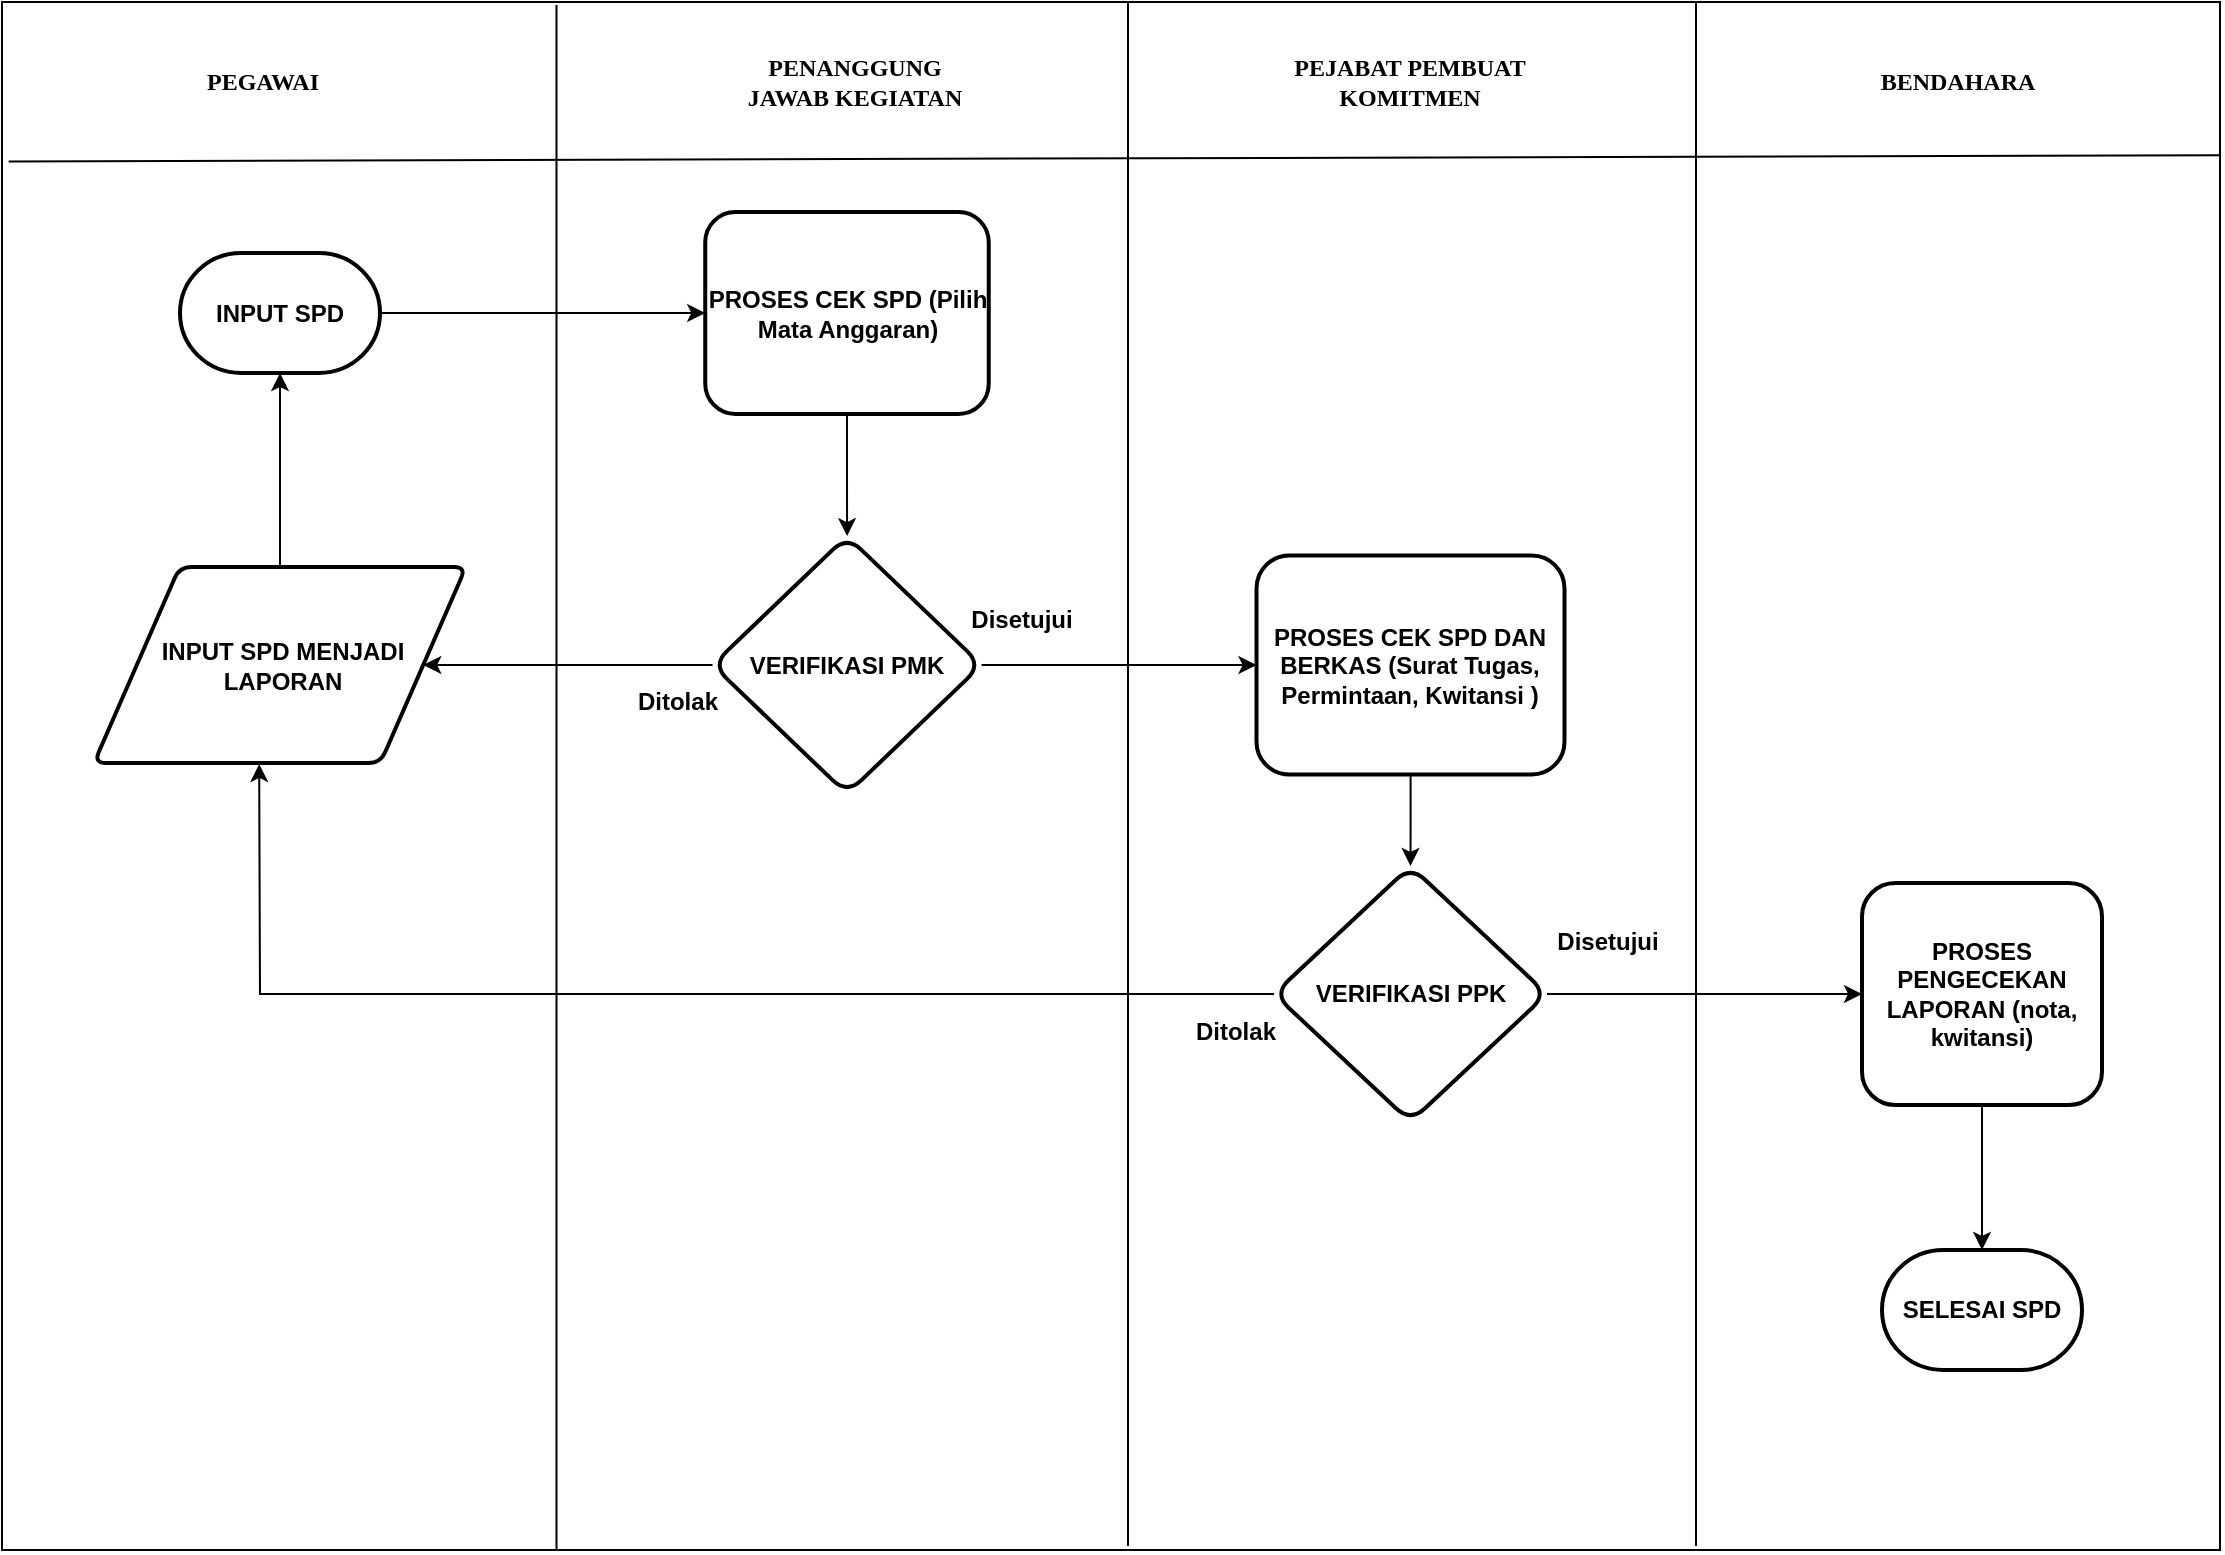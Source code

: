 <mxfile version="21.2.9" type="device">
  <diagram id="KRdZV-zlS1gQ0glnXCDx" name="Page-1">
    <mxGraphModel dx="1819" dy="830" grid="0" gridSize="10" guides="1" tooltips="1" connect="1" arrows="1" fold="1" page="1" pageScale="1" pageWidth="1169" pageHeight="827" math="0" shadow="0">
      <root>
        <mxCell id="0" />
        <mxCell id="1" parent="0" />
        <mxCell id="TLr0zNRV0ygju5akhFK3-17" value="" style="rounded=0;whiteSpace=wrap;html=1;labelBackgroundColor=none;" parent="1" vertex="1">
          <mxGeometry x="-20" y="17" width="1109" height="774" as="geometry" />
        </mxCell>
        <mxCell id="TLr0zNRV0ygju5akhFK3-20" value="PEGAWAI" style="text;html=1;align=center;verticalAlign=middle;whiteSpace=wrap;rounded=0;glass=0;shadow=0;strokeWidth=1;fontStyle=1;fontFamily=Verdana;fontSize=12;" parent="1" vertex="1">
          <mxGeometry x="47" y="32" width="127" height="50" as="geometry" />
        </mxCell>
        <mxCell id="TLr0zNRV0ygju5akhFK3-21" value="PENANGGUNG JAWAB KEGIATAN" style="text;html=1;align=center;verticalAlign=middle;whiteSpace=wrap;rounded=0;glass=0;shadow=0;strokeWidth=1;fontStyle=1;fontFamily=Verdana;fontSize=12;" parent="1" vertex="1">
          <mxGeometry x="342.76" y="32" width="127" height="50" as="geometry" />
        </mxCell>
        <mxCell id="TLr0zNRV0ygju5akhFK3-22" value="PEJABAT PEMBUAT KOMITMEN" style="text;html=1;align=center;verticalAlign=middle;whiteSpace=wrap;rounded=0;glass=0;shadow=0;strokeWidth=1;fontStyle=1;fontFamily=Verdana;fontSize=12;" parent="1" vertex="1">
          <mxGeometry x="590.25" y="32" width="188" height="50" as="geometry" />
        </mxCell>
        <mxCell id="TLr0zNRV0ygju5akhFK3-23" value="BENDAHARA" style="text;html=1;align=center;verticalAlign=middle;whiteSpace=wrap;rounded=0;glass=0;shadow=0;strokeWidth=1;fontStyle=1;fontFamily=Verdana;fontSize=12;" parent="1" vertex="1">
          <mxGeometry x="864" y="32" width="188" height="50" as="geometry" />
        </mxCell>
        <mxCell id="TLr0zNRV0ygju5akhFK3-33" value="" style="edgeStyle=orthogonalEdgeStyle;rounded=0;orthogonalLoop=1;jettySize=auto;html=1;fontColor=#000000;" parent="1" source="TLr0zNRV0ygju5akhFK3-24" target="TLr0zNRV0ygju5akhFK3-32" edge="1">
          <mxGeometry relative="1" as="geometry" />
        </mxCell>
        <mxCell id="TLr0zNRV0ygju5akhFK3-24" value="&lt;b&gt;INPUT SPD&lt;/b&gt;" style="strokeWidth=2;html=1;shape=mxgraph.flowchart.terminator;whiteSpace=wrap;labelBackgroundColor=none;" parent="1" vertex="1">
          <mxGeometry x="69" y="142.5" width="100" height="60" as="geometry" />
        </mxCell>
        <mxCell id="TLr0zNRV0ygju5akhFK3-35" value="" style="edgeStyle=orthogonalEdgeStyle;rounded=0;orthogonalLoop=1;jettySize=auto;html=1;fontColor=#000000;" parent="1" source="TLr0zNRV0ygju5akhFK3-32" target="TLr0zNRV0ygju5akhFK3-34" edge="1">
          <mxGeometry relative="1" as="geometry" />
        </mxCell>
        <mxCell id="TLr0zNRV0ygju5akhFK3-32" value="&lt;b&gt;PROSES CEK SPD (Pilih Mata Anggaran)&lt;/b&gt;" style="rounded=1;whiteSpace=wrap;html=1;strokeWidth=2;" parent="1" vertex="1">
          <mxGeometry x="331.62" y="122" width="141.75" height="101" as="geometry" />
        </mxCell>
        <mxCell id="TLr0zNRV0ygju5akhFK3-37" value="" style="edgeStyle=orthogonalEdgeStyle;rounded=0;orthogonalLoop=1;jettySize=auto;html=1;fontColor=#000000;" parent="1" source="TLr0zNRV0ygju5akhFK3-34" target="TLr0zNRV0ygju5akhFK3-36" edge="1">
          <mxGeometry relative="1" as="geometry" />
        </mxCell>
        <mxCell id="TLr0zNRV0ygju5akhFK3-34" value="&lt;b&gt;VERIFIKASI PMK&lt;/b&gt;" style="rhombus;whiteSpace=wrap;html=1;rounded=1;strokeWidth=2;" parent="1" vertex="1">
          <mxGeometry x="335.25" y="284" width="134.51" height="129" as="geometry" />
        </mxCell>
        <mxCell id="TLr0zNRV0ygju5akhFK3-50" value="" style="edgeStyle=orthogonalEdgeStyle;rounded=0;orthogonalLoop=1;jettySize=auto;html=1;fontColor=#000000;" parent="1" source="TLr0zNRV0ygju5akhFK3-36" target="TLr0zNRV0ygju5akhFK3-49" edge="1">
          <mxGeometry relative="1" as="geometry" />
        </mxCell>
        <mxCell id="TLr0zNRV0ygju5akhFK3-36" value="&lt;b&gt;PROSES CEK SPD DAN BERKAS (Surat Tugas, Permintaan, Kwitansi )&lt;/b&gt;" style="whiteSpace=wrap;html=1;rounded=1;strokeWidth=2;" parent="1" vertex="1">
          <mxGeometry x="607.25" y="293.75" width="154" height="109.5" as="geometry" />
        </mxCell>
        <mxCell id="TLr0zNRV0ygju5akhFK3-39" value="Disetujui" style="text;html=1;align=center;verticalAlign=middle;whiteSpace=wrap;rounded=0;fontStyle=1;" parent="1" vertex="1">
          <mxGeometry x="460" y="311" width="60" height="30" as="geometry" />
        </mxCell>
        <mxCell id="TLr0zNRV0ygju5akhFK3-40" value="Ditolak" style="text;html=1;align=center;verticalAlign=middle;whiteSpace=wrap;rounded=0;fontStyle=1;" parent="1" vertex="1">
          <mxGeometry x="288" y="352" width="60" height="30" as="geometry" />
        </mxCell>
        <mxCell id="TLr0zNRV0ygju5akhFK3-41" value="INPUT SPD MENJADI LAPORAN" style="shape=parallelogram;html=1;strokeWidth=2;perimeter=parallelogramPerimeter;whiteSpace=wrap;rounded=1;arcSize=12;size=0.23;spacingLeft=11;spacingRight=8;fontStyle=1;" parent="1" vertex="1">
          <mxGeometry x="26" y="299.5" width="186" height="98" as="geometry" />
        </mxCell>
        <mxCell id="TLr0zNRV0ygju5akhFK3-43" value="" style="endArrow=classic;html=1;rounded=0;entryX=1;entryY=0.5;entryDx=0;entryDy=0;exitX=0;exitY=0.5;exitDx=0;exitDy=0;fontColor=#000000;" parent="1" source="TLr0zNRV0ygju5akhFK3-34" target="TLr0zNRV0ygju5akhFK3-41" edge="1">
          <mxGeometry width="50" height="50" relative="1" as="geometry">
            <mxPoint x="576" y="541" as="sourcePoint" />
            <mxPoint x="626" y="491" as="targetPoint" />
          </mxGeometry>
        </mxCell>
        <mxCell id="TLr0zNRV0ygju5akhFK3-46" value="" style="endArrow=classic;html=1;rounded=0;exitX=0.5;exitY=0;exitDx=0;exitDy=0;entryX=0.5;entryY=1;entryDx=0;entryDy=0;entryPerimeter=0;fontColor=#000000;" parent="1" source="TLr0zNRV0ygju5akhFK3-41" target="TLr0zNRV0ygju5akhFK3-24" edge="1">
          <mxGeometry width="50" height="50" relative="1" as="geometry">
            <mxPoint x="127.5" y="366" as="sourcePoint" />
            <mxPoint x="177.5" y="316" as="targetPoint" />
          </mxGeometry>
        </mxCell>
        <mxCell id="TLr0zNRV0ygju5akhFK3-52" value="" style="edgeStyle=orthogonalEdgeStyle;rounded=0;orthogonalLoop=1;jettySize=auto;html=1;fontColor=#000000;" parent="1" source="TLr0zNRV0ygju5akhFK3-49" target="TLr0zNRV0ygju5akhFK3-51" edge="1">
          <mxGeometry relative="1" as="geometry" />
        </mxCell>
        <mxCell id="TLr0zNRV0ygju5akhFK3-49" value="VERIFIKASI PPK" style="rhombus;whiteSpace=wrap;html=1;rounded=1;strokeWidth=2;fontStyle=1;" parent="1" vertex="1">
          <mxGeometry x="616" y="449" width="136.5" height="128" as="geometry" />
        </mxCell>
        <mxCell id="TLr0zNRV0ygju5akhFK3-51" value="PROSES PENGECEKAN LAPORAN (nota, kwitansi)" style="whiteSpace=wrap;html=1;rounded=1;strokeWidth=2;fontStyle=1;" parent="1" vertex="1">
          <mxGeometry x="910" y="457.5" width="120" height="111" as="geometry" />
        </mxCell>
        <mxCell id="TLr0zNRV0ygju5akhFK3-55" value="&lt;b&gt;SELESAI SPD&lt;/b&gt;" style="strokeWidth=2;html=1;shape=mxgraph.flowchart.terminator;whiteSpace=wrap;" parent="1" vertex="1">
          <mxGeometry x="920" y="641" width="100" height="60" as="geometry" />
        </mxCell>
        <mxCell id="TLr0zNRV0ygju5akhFK3-56" value="" style="endArrow=classic;html=1;rounded=0;entryX=0.5;entryY=0;entryDx=0;entryDy=0;entryPerimeter=0;exitX=0.5;exitY=1;exitDx=0;exitDy=0;fontColor=#000000;" parent="1" source="TLr0zNRV0ygju5akhFK3-51" target="TLr0zNRV0ygju5akhFK3-55" edge="1">
          <mxGeometry width="50" height="50" relative="1" as="geometry">
            <mxPoint x="576" y="485" as="sourcePoint" />
            <mxPoint x="626" y="435" as="targetPoint" />
          </mxGeometry>
        </mxCell>
        <mxCell id="TLr0zNRV0ygju5akhFK3-57" value="" style="endArrow=classic;html=1;rounded=0;exitX=0;exitY=0.5;exitDx=0;exitDy=0;entryX=0.444;entryY=1.005;entryDx=0;entryDy=0;entryPerimeter=0;fontColor=#000000;" parent="1" source="TLr0zNRV0ygju5akhFK3-49" target="TLr0zNRV0ygju5akhFK3-41" edge="1">
          <mxGeometry width="50" height="50" relative="1" as="geometry">
            <mxPoint x="576" y="485" as="sourcePoint" />
            <mxPoint x="626" y="435" as="targetPoint" />
            <Array as="points">
              <mxPoint x="109" y="513" />
            </Array>
          </mxGeometry>
        </mxCell>
        <mxCell id="TLr0zNRV0ygju5akhFK3-58" value="Disetujui" style="text;html=1;align=center;verticalAlign=middle;whiteSpace=wrap;rounded=0;fontStyle=1;" parent="1" vertex="1">
          <mxGeometry x="752.5" y="472" width="60" height="30" as="geometry" />
        </mxCell>
        <mxCell id="TLr0zNRV0ygju5akhFK3-59" value="Ditolak" style="text;html=1;align=center;verticalAlign=middle;whiteSpace=wrap;rounded=0;fontStyle=1;" parent="1" vertex="1">
          <mxGeometry x="567" y="517" width="60" height="30" as="geometry" />
        </mxCell>
        <mxCell id="Y4E2unf9ih5kIc_5jhVf-1" value="" style="endArrow=none;html=1;rounded=0;exitX=0.25;exitY=1;exitDx=0;exitDy=0;entryX=0.25;entryY=0.002;entryDx=0;entryDy=0;entryPerimeter=0;" parent="1" source="TLr0zNRV0ygju5akhFK3-17" target="TLr0zNRV0ygju5akhFK3-17" edge="1">
          <mxGeometry width="50" height="50" relative="1" as="geometry">
            <mxPoint x="273" y="149" as="sourcePoint" />
            <mxPoint x="264" y="15" as="targetPoint" />
          </mxGeometry>
        </mxCell>
        <mxCell id="Y4E2unf9ih5kIc_5jhVf-2" value="" style="endArrow=none;html=1;rounded=0;exitX=0.25;exitY=1;exitDx=0;exitDy=0;entryX=0.25;entryY=0.002;entryDx=0;entryDy=0;entryPerimeter=0;" parent="1" edge="1">
          <mxGeometry width="50" height="50" relative="1" as="geometry">
            <mxPoint x="543" y="789" as="sourcePoint" />
            <mxPoint x="543" y="17" as="targetPoint" />
          </mxGeometry>
        </mxCell>
        <mxCell id="Y4E2unf9ih5kIc_5jhVf-3" value="" style="endArrow=none;html=1;rounded=0;exitX=0.25;exitY=1;exitDx=0;exitDy=0;entryX=0.25;entryY=0.002;entryDx=0;entryDy=0;entryPerimeter=0;" parent="1" edge="1">
          <mxGeometry width="50" height="50" relative="1" as="geometry">
            <mxPoint x="827" y="789" as="sourcePoint" />
            <mxPoint x="827" y="17" as="targetPoint" />
          </mxGeometry>
        </mxCell>
        <mxCell id="Y4E2unf9ih5kIc_5jhVf-4" value="" style="endArrow=none;html=1;rounded=0;exitX=0.003;exitY=0.103;exitDx=0;exitDy=0;exitPerimeter=0;entryX=1;entryY=0.099;entryDx=0;entryDy=0;entryPerimeter=0;" parent="1" source="TLr0zNRV0ygju5akhFK3-17" target="TLr0zNRV0ygju5akhFK3-17" edge="1">
          <mxGeometry width="50" height="50" relative="1" as="geometry">
            <mxPoint x="446" y="612" as="sourcePoint" />
            <mxPoint x="1085" y="97" as="targetPoint" />
          </mxGeometry>
        </mxCell>
      </root>
    </mxGraphModel>
  </diagram>
</mxfile>
